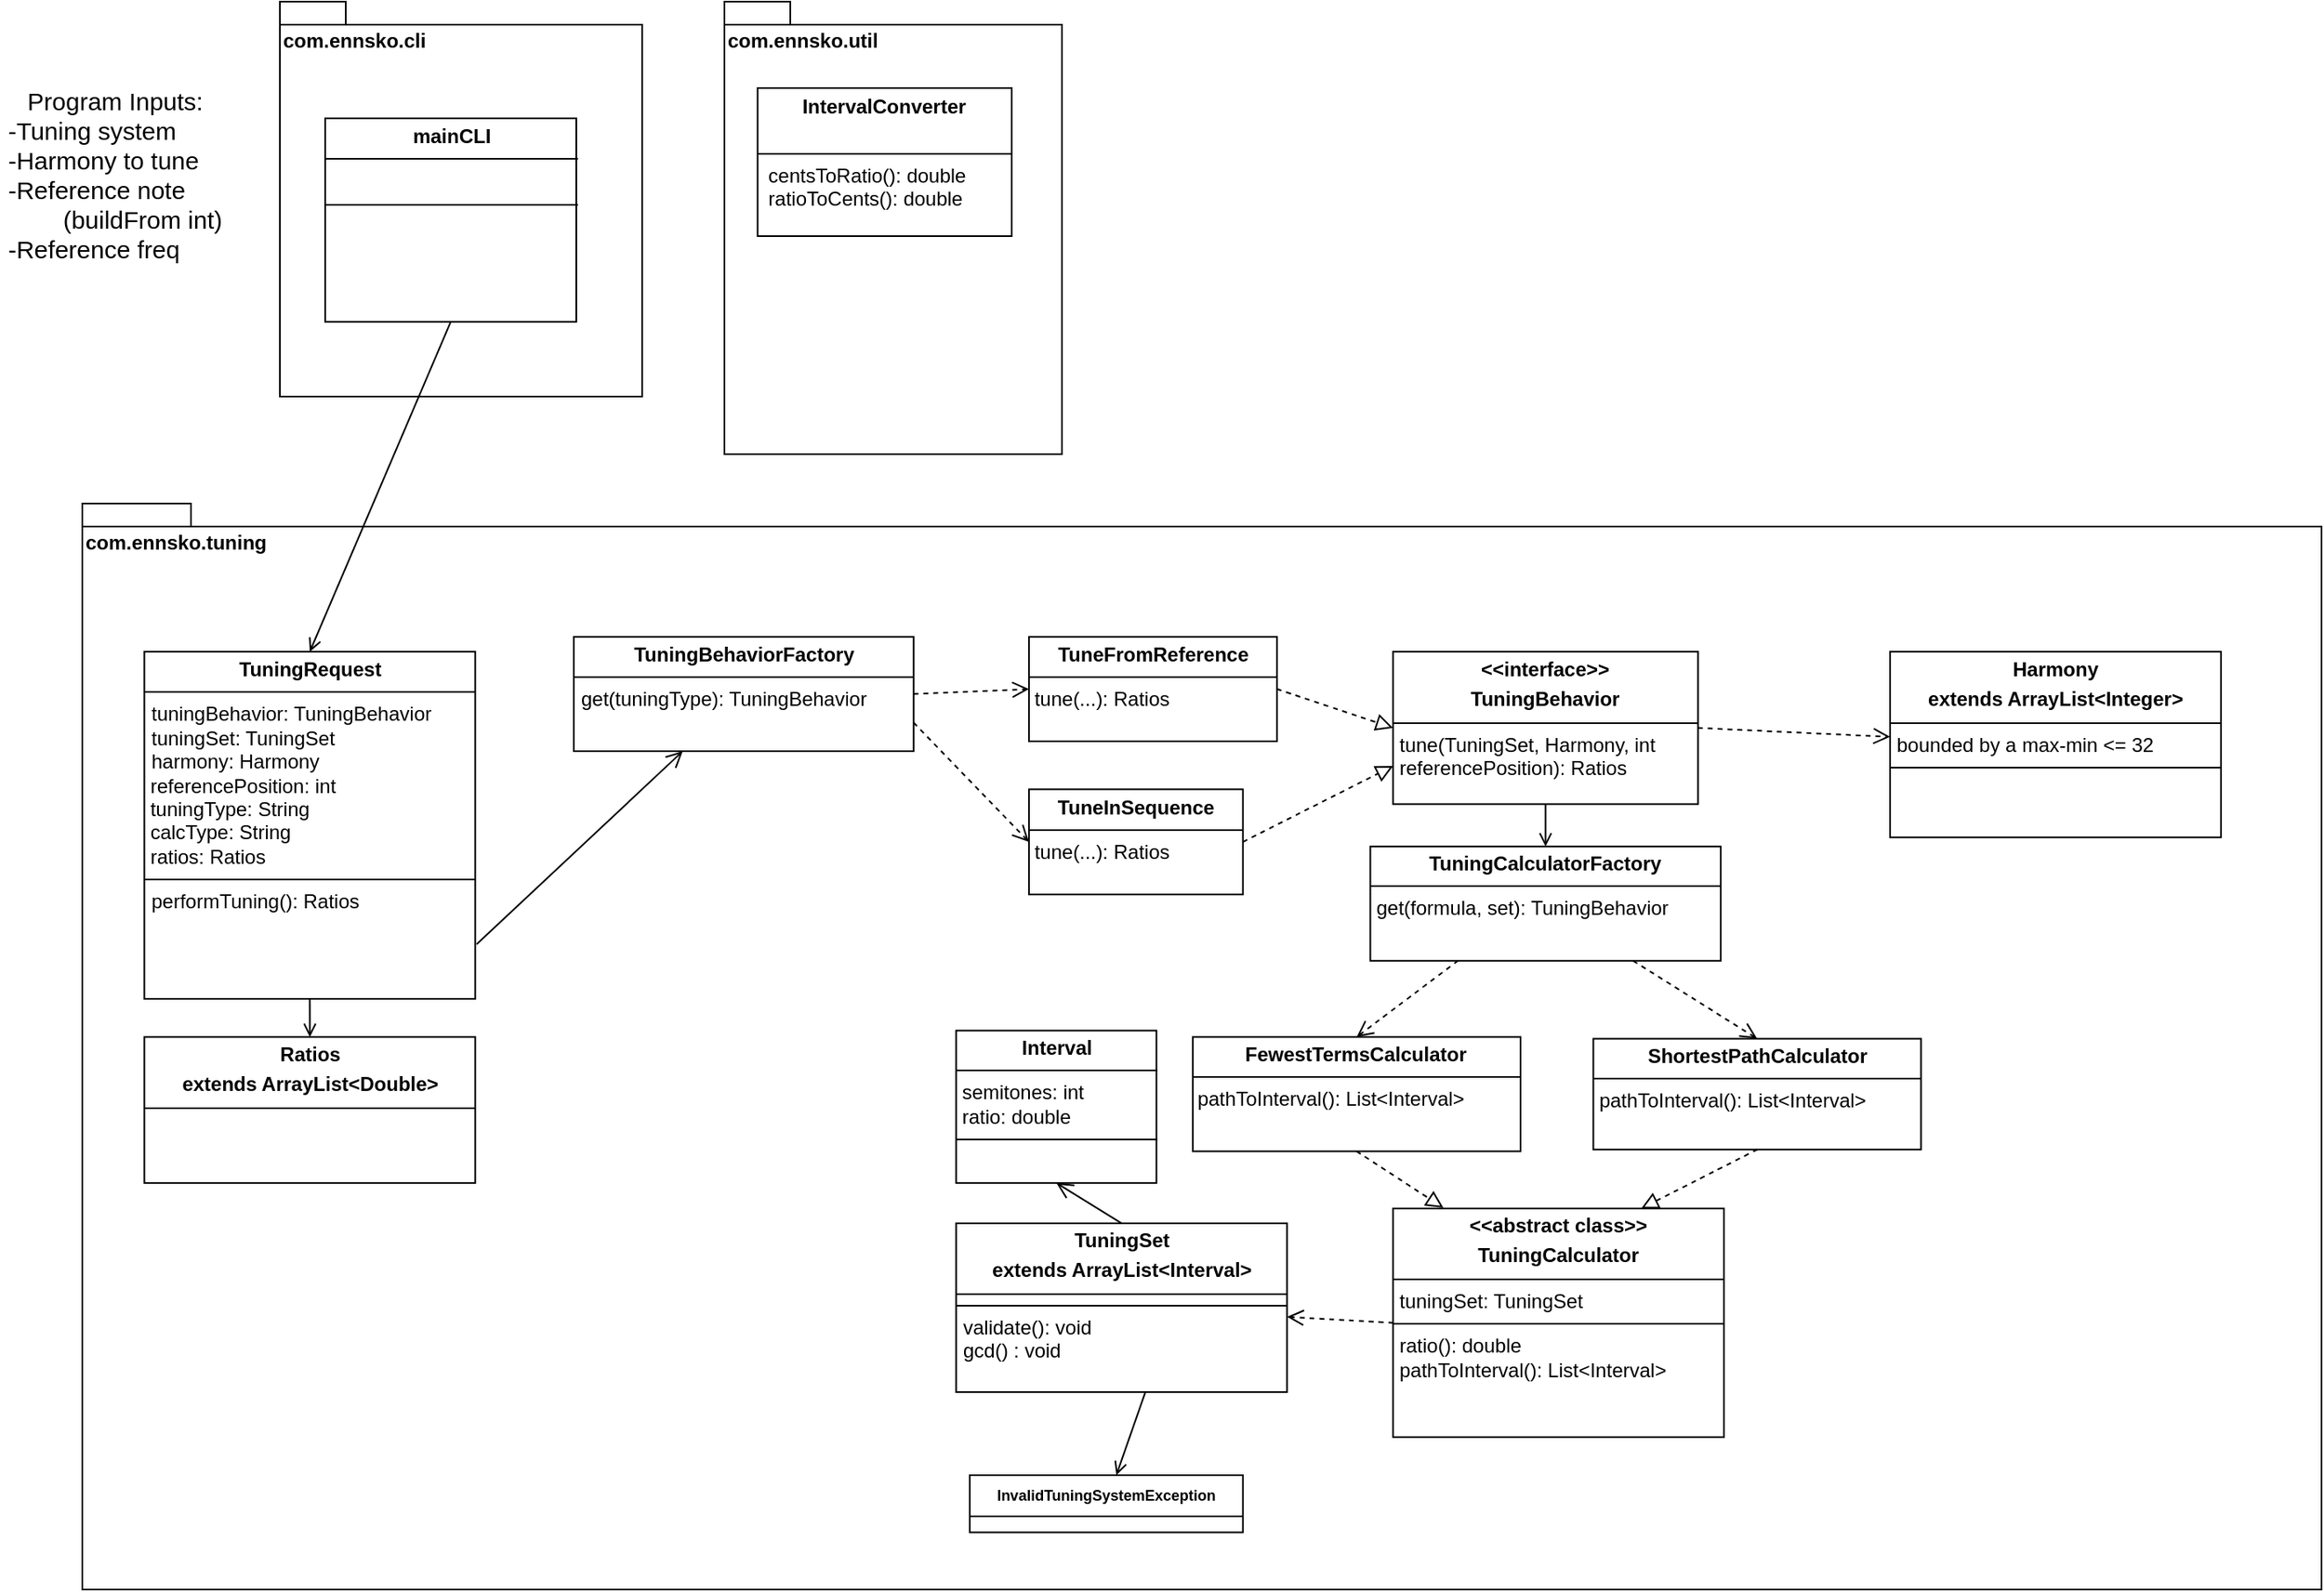 <mxfile version="27.0.6">
  <diagram name="Page-1" id="m6zdVyhh1jPFY_bV7L_A">
    <mxGraphModel dx="1898" dy="1318" grid="1" gridSize="10" guides="1" tooltips="1" connect="1" arrows="1" fold="1" page="1" pageScale="1" pageWidth="850" pageHeight="1100" math="0" shadow="0">
      <root>
        <mxCell id="0" />
        <mxCell id="1" parent="0" />
        <mxCell id="i_sO16ovLF-C5EtEJQXC-2" value="com.ennsko.cli" style="shape=folder;fontStyle=1;spacingTop=10;tabWidth=40;tabHeight=14;tabPosition=left;html=1;whiteSpace=wrap;verticalAlign=top;align=left;container=1;collapsible=0;" vertex="1" parent="1">
          <mxGeometry x="260" y="65" width="220" height="240" as="geometry">
            <mxRectangle x="25" y="40" width="160" height="40" as="alternateBounds" />
          </mxGeometry>
        </mxCell>
        <mxCell id="i_sO16ovLF-C5EtEJQXC-3" value="&lt;p style=&quot;margin:0px;margin-top:4px;text-align:center;&quot;&gt;&lt;b&gt;mainCLI&lt;/b&gt;&lt;/p&gt;&lt;hr size=&quot;1&quot; style=&quot;border-style:solid;&quot;&gt;&lt;p style=&quot;margin:0px;margin-left:4px;&quot;&gt;&lt;br&gt;&lt;/p&gt;&lt;hr size=&quot;1&quot; style=&quot;border-style:solid;&quot;&gt;&lt;p style=&quot;margin:0px;margin-left:4px;&quot;&gt;&lt;br&gt;&lt;/p&gt;" style="verticalAlign=top;align=left;overflow=fill;html=1;whiteSpace=wrap;" vertex="1" parent="i_sO16ovLF-C5EtEJQXC-2">
          <mxGeometry x="27.5" y="70.91" width="152.5" height="123.684" as="geometry" />
        </mxCell>
        <mxCell id="i_sO16ovLF-C5EtEJQXC-4" value="com.ennsko.tuning" style="shape=folder;fontStyle=1;spacingTop=10;tabWidth=40;tabHeight=14;tabPosition=left;html=1;whiteSpace=wrap;verticalAlign=top;align=left;container=1;recursiveResize=1;collapsible=0;" vertex="1" parent="1">
          <mxGeometry x="140" y="370" width="1360" height="660" as="geometry" />
        </mxCell>
        <mxCell id="i_sO16ovLF-C5EtEJQXC-5" value="&lt;p style=&quot;margin:0px;margin-top:4px;text-align:center;&quot;&gt;&lt;b&gt;Harmony&lt;/b&gt;&lt;/p&gt;&lt;p style=&quot;margin:0px;margin-top:4px;text-align:center;&quot;&gt;&lt;b&gt;extends ArrayList&amp;lt;Integer&amp;gt;&lt;/b&gt;&lt;/p&gt;&lt;hr size=&quot;1&quot; style=&quot;border-style:solid;&quot;&gt;&lt;p style=&quot;margin:0px;margin-left:4px;&quot;&gt;bounded by a max-min &amp;lt;= 32&lt;/p&gt;&lt;hr size=&quot;1&quot; style=&quot;border-style:solid;&quot;&gt;&lt;p style=&quot;margin:0px;margin-left:4px;&quot;&gt;&lt;br&gt;&lt;/p&gt;" style="verticalAlign=top;align=left;overflow=fill;html=1;whiteSpace=wrap;" vertex="1" parent="i_sO16ovLF-C5EtEJQXC-4">
          <mxGeometry x="1097.951" y="90.061" width="200.97" height="112.814" as="geometry" />
        </mxCell>
        <mxCell id="i_sO16ovLF-C5EtEJQXC-6" style="edgeStyle=none;shape=connector;rounded=0;orthogonalLoop=1;jettySize=auto;html=1;exitX=0.75;exitY=0;exitDx=0;exitDy=0;strokeColor=default;align=center;verticalAlign=middle;fontFamily=Helvetica;fontSize=11;fontColor=default;labelBackgroundColor=default;endArrow=open;endFill=0;" edge="1" parent="i_sO16ovLF-C5EtEJQXC-4" source="i_sO16ovLF-C5EtEJQXC-7" target="i_sO16ovLF-C5EtEJQXC-14">
          <mxGeometry relative="1" as="geometry" />
        </mxCell>
        <mxCell id="i_sO16ovLF-C5EtEJQXC-39" style="edgeStyle=none;curved=1;rounded=0;orthogonalLoop=1;jettySize=auto;html=1;exitX=0.5;exitY=0;exitDx=0;exitDy=0;entryX=0.5;entryY=1;entryDx=0;entryDy=0;fontSize=12;startSize=8;endSize=8;endArrow=open;endFill=0;" edge="1" parent="i_sO16ovLF-C5EtEJQXC-4" source="i_sO16ovLF-C5EtEJQXC-7" target="i_sO16ovLF-C5EtEJQXC-38">
          <mxGeometry relative="1" as="geometry" />
        </mxCell>
        <mxCell id="i_sO16ovLF-C5EtEJQXC-7" value="&lt;p style=&quot;margin:0px;margin-top:4px;text-align:center;&quot;&gt;&lt;b&gt;TuningSet&lt;/b&gt;&lt;/p&gt;&lt;p style=&quot;margin:0px;margin-top:4px;text-align:center;&quot;&gt;&lt;b&gt;extends ArrayList&amp;lt;Interval&amp;gt;&lt;/b&gt;&lt;/p&gt;&lt;hr size=&quot;1&quot; style=&quot;border-style:solid;&quot;&gt;&lt;hr size=&quot;1&quot; style=&quot;border-style:solid;&quot;&gt;&lt;p style=&quot;margin:0px;margin-left:4px;&quot;&gt;validate(): void&lt;/p&gt;&lt;p style=&quot;margin:0px;margin-left:4px;&quot;&gt;gcd() : void&lt;/p&gt;" style="verticalAlign=top;align=left;overflow=fill;html=1;whiteSpace=wrap;" vertex="1" parent="i_sO16ovLF-C5EtEJQXC-4">
          <mxGeometry x="530.73" y="437.43" width="200.97" height="102.57" as="geometry" />
        </mxCell>
        <mxCell id="i_sO16ovLF-C5EtEJQXC-8" style="edgeStyle=none;shape=connector;curved=1;rounded=0;orthogonalLoop=1;jettySize=auto;html=1;exitX=0;exitY=0.5;exitDx=0;exitDy=0;dashed=1;strokeColor=default;align=center;verticalAlign=middle;fontFamily=Helvetica;fontSize=12;fontColor=default;labelBackgroundColor=default;startSize=8;endArrow=open;endFill=0;endSize=8;" edge="1" parent="i_sO16ovLF-C5EtEJQXC-4" source="i_sO16ovLF-C5EtEJQXC-9" target="i_sO16ovLF-C5EtEJQXC-7">
          <mxGeometry relative="1" as="geometry" />
        </mxCell>
        <mxCell id="i_sO16ovLF-C5EtEJQXC-9" value="&lt;p style=&quot;margin:0px;margin-top:4px;text-align:center;&quot;&gt;&lt;b&gt;&amp;lt;&amp;lt;abstract class&amp;gt;&amp;gt;&lt;/b&gt;&lt;/p&gt;&lt;p style=&quot;margin:0px;margin-top:4px;text-align:center;&quot;&gt;&lt;b&gt;TuningCalculator&lt;/b&gt;&lt;/p&gt;&lt;hr size=&quot;1&quot; style=&quot;border-style:solid;&quot;&gt;&lt;p style=&quot;margin:0px;margin-left:4px;&quot;&gt;tuningSet: TuningSet&lt;/p&gt;&lt;hr size=&quot;1&quot; style=&quot;border-style:solid;&quot;&gt;&lt;p style=&quot;margin:0px;margin-left:4px;&quot;&gt;ratio(): double&lt;/p&gt;&lt;p style=&quot;margin:0px;margin-left:4px;&quot;&gt;pathToInterval(): List&amp;lt;Interval&amp;gt;&lt;/p&gt;" style="verticalAlign=top;align=left;overflow=fill;html=1;whiteSpace=wrap;" vertex="1" parent="i_sO16ovLF-C5EtEJQXC-4">
          <mxGeometry x="796.098" y="428.421" width="200.97" height="138.947" as="geometry" />
        </mxCell>
        <mxCell id="i_sO16ovLF-C5EtEJQXC-10" style="edgeStyle=orthogonalEdgeStyle;rounded=0;orthogonalLoop=1;jettySize=auto;html=1;exitX=0.5;exitY=1;exitDx=0;exitDy=0;endArrow=open;endFill=0;" edge="1" parent="i_sO16ovLF-C5EtEJQXC-4" source="i_sO16ovLF-C5EtEJQXC-12" target="i_sO16ovLF-C5EtEJQXC-13">
          <mxGeometry relative="1" as="geometry" />
        </mxCell>
        <mxCell id="i_sO16ovLF-C5EtEJQXC-11" style="edgeStyle=none;curved=1;rounded=0;orthogonalLoop=1;jettySize=auto;html=1;exitX=1.004;exitY=0.843;exitDx=0;exitDy=0;fontSize=12;startSize=8;endSize=8;endArrow=open;endFill=0;exitPerimeter=0;" edge="1" parent="i_sO16ovLF-C5EtEJQXC-4" source="i_sO16ovLF-C5EtEJQXC-12" target="i_sO16ovLF-C5EtEJQXC-20">
          <mxGeometry relative="1" as="geometry" />
        </mxCell>
        <mxCell id="i_sO16ovLF-C5EtEJQXC-12" value="&lt;p style=&quot;margin:0px;margin-top:4px;text-align:center;&quot;&gt;&lt;b&gt;TuningRequest&lt;/b&gt;&lt;/p&gt;&lt;hr size=&quot;1&quot; style=&quot;border-style:solid;&quot;&gt;&lt;p style=&quot;margin:0px;margin-left:4px;&quot;&gt;tuningBehavior: TuningBehavior&lt;/p&gt;&lt;p style=&quot;margin:0px;margin-left:4px;&quot;&gt;tuningSet: TuningSet&lt;/p&gt;&lt;p style=&quot;margin:0px;margin-left:4px;&quot;&gt;harmony: Harmony&lt;/p&gt;&lt;div&gt;&amp;nbsp;referencePosition: int&lt;/div&gt;&lt;div&gt;&amp;nbsp;tuningType: String&lt;/div&gt;&lt;div&gt;&amp;nbsp;calcType: String&lt;/div&gt;&lt;div&gt;&amp;nbsp;ratios: Ratios&lt;/div&gt;&lt;hr size=&quot;1&quot; style=&quot;border-style:solid;&quot;&gt;&lt;p style=&quot;margin:0px;margin-left:4px;&quot;&gt;performTuning(): Ratios&lt;/p&gt;" style="verticalAlign=top;align=left;overflow=fill;html=1;whiteSpace=wrap;" vertex="1" parent="i_sO16ovLF-C5EtEJQXC-4">
          <mxGeometry x="37.682" y="90.061" width="200.97" height="210.992" as="geometry" />
        </mxCell>
        <mxCell id="i_sO16ovLF-C5EtEJQXC-13" value="&lt;p style=&quot;margin:0px;margin-top:4px;text-align:center;&quot;&gt;&lt;b&gt;Ratios&lt;/b&gt;&lt;/p&gt;&lt;p style=&quot;margin:0px;margin-top:4px;text-align:center;&quot;&gt;&lt;b&gt;extends ArrayList&amp;lt;Double&amp;gt;&lt;/b&gt;&lt;/p&gt;&lt;hr size=&quot;1&quot; style=&quot;border-style:solid;&quot;&gt;&lt;br&gt;&amp;nbsp;" style="verticalAlign=top;align=left;overflow=fill;html=1;whiteSpace=wrap;" vertex="1" parent="i_sO16ovLF-C5EtEJQXC-4">
          <mxGeometry x="37.686" y="324.211" width="200.97" height="88.72" as="geometry" />
        </mxCell>
        <mxCell id="i_sO16ovLF-C5EtEJQXC-14" value="&lt;p style=&quot;margin:0px;margin-top:4px;text-align:center;&quot;&gt;&lt;font style=&quot;font-size: 9px;&quot;&gt;&lt;b&gt;InvalidTuningSystemException&lt;/b&gt;&lt;/font&gt;&lt;/p&gt;&lt;hr size=&quot;1&quot; style=&quot;border-style:solid;&quot;&gt;&lt;div style=&quot;height:2px;&quot;&gt;&lt;/div&gt;" style="verticalAlign=top;align=left;overflow=fill;html=1;whiteSpace=wrap;" vertex="1" parent="i_sO16ovLF-C5EtEJQXC-4">
          <mxGeometry x="539.024" y="590.526" width="165.854" height="34.737" as="geometry" />
        </mxCell>
        <mxCell id="i_sO16ovLF-C5EtEJQXC-15" style="shape=connector;rounded=0;orthogonalLoop=1;jettySize=auto;html=1;exitX=0.5;exitY=1;exitDx=0;exitDy=0;entryX=0.5;entryY=0;entryDx=0;entryDy=0;strokeColor=default;align=center;verticalAlign=middle;fontFamily=Helvetica;fontSize=11;fontColor=default;labelBackgroundColor=default;endArrow=open;endFill=0;" edge="1" parent="i_sO16ovLF-C5EtEJQXC-4" source="i_sO16ovLF-C5EtEJQXC-17" target="i_sO16ovLF-C5EtEJQXC-32">
          <mxGeometry relative="1" as="geometry" />
        </mxCell>
        <mxCell id="i_sO16ovLF-C5EtEJQXC-16" style="edgeStyle=none;shape=connector;curved=1;rounded=0;orthogonalLoop=1;jettySize=auto;html=1;exitX=1;exitY=0.5;exitDx=0;exitDy=0;dashed=1;strokeColor=default;align=center;verticalAlign=middle;fontFamily=Helvetica;fontSize=12;fontColor=default;labelBackgroundColor=default;startSize=8;endArrow=open;endFill=0;endSize=8;" edge="1" parent="i_sO16ovLF-C5EtEJQXC-4" source="i_sO16ovLF-C5EtEJQXC-17" target="i_sO16ovLF-C5EtEJQXC-5">
          <mxGeometry relative="1" as="geometry" />
        </mxCell>
        <mxCell id="i_sO16ovLF-C5EtEJQXC-17" value="&lt;p style=&quot;margin:0px;margin-top:4px;text-align:center;&quot;&gt;&lt;b&gt;&amp;lt;&amp;lt;interface&amp;gt;&amp;gt;&lt;/b&gt;&lt;/p&gt;&lt;p style=&quot;margin:0px;margin-top:4px;text-align:center;&quot;&gt;&lt;b&gt;TuningBehavior&lt;/b&gt;&lt;/p&gt;&lt;hr size=&quot;1&quot; style=&quot;border-style:solid;&quot;&gt;&lt;p style=&quot;margin:0px;margin-left:4px;&quot;&gt;tune(TuningSet, Harmony, int referencePosition): Ratios&lt;/p&gt;" style="verticalAlign=top;align=left;overflow=fill;html=1;whiteSpace=wrap;" vertex="1" parent="i_sO16ovLF-C5EtEJQXC-4">
          <mxGeometry x="796.098" y="90.061" width="185.203" height="92.632" as="geometry" />
        </mxCell>
        <mxCell id="i_sO16ovLF-C5EtEJQXC-18" style="edgeStyle=none;curved=1;rounded=0;orthogonalLoop=1;jettySize=auto;html=1;exitX=1;exitY=0.5;exitDx=0;exitDy=0;entryX=0;entryY=0.5;entryDx=0;entryDy=0;fontSize=12;startSize=8;endSize=8;dashed=1;endArrow=open;endFill=0;" edge="1" parent="i_sO16ovLF-C5EtEJQXC-4" source="i_sO16ovLF-C5EtEJQXC-20" target="i_sO16ovLF-C5EtEJQXC-24">
          <mxGeometry relative="1" as="geometry" />
        </mxCell>
        <mxCell id="i_sO16ovLF-C5EtEJQXC-19" style="edgeStyle=none;curved=1;rounded=0;orthogonalLoop=1;jettySize=auto;html=1;exitX=1;exitY=0.75;exitDx=0;exitDy=0;entryX=0;entryY=0.5;entryDx=0;entryDy=0;fontSize=12;startSize=8;endSize=8;endArrow=open;endFill=0;dashed=1;" edge="1" parent="i_sO16ovLF-C5EtEJQXC-4" source="i_sO16ovLF-C5EtEJQXC-20" target="i_sO16ovLF-C5EtEJQXC-22">
          <mxGeometry relative="1" as="geometry" />
        </mxCell>
        <mxCell id="i_sO16ovLF-C5EtEJQXC-20" value="&lt;p style=&quot;margin:0px;margin-top:4px;text-align:center;&quot;&gt;&lt;b&gt;TuningBehaviorFactory&lt;/b&gt;&lt;/p&gt;&lt;hr size=&quot;1&quot; style=&quot;border-style:solid;&quot;&gt;&lt;p style=&quot;margin:0px;margin-left:4px;&quot;&gt;get(tuningType): TuningBehavior&lt;/p&gt;" style="verticalAlign=top;align=left;overflow=fill;html=1;whiteSpace=wrap;" vertex="1" parent="i_sO16ovLF-C5EtEJQXC-4">
          <mxGeometry x="298.537" y="81.053" width="206.344" height="69.474" as="geometry" />
        </mxCell>
        <mxCell id="i_sO16ovLF-C5EtEJQXC-21" style="edgeStyle=none;curved=1;rounded=0;orthogonalLoop=1;jettySize=auto;html=1;exitX=1;exitY=0.5;exitDx=0;exitDy=0;fontSize=12;startSize=8;endSize=8;dashed=1;endArrow=block;endFill=0;entryX=0;entryY=0.75;entryDx=0;entryDy=0;" edge="1" parent="i_sO16ovLF-C5EtEJQXC-4" source="i_sO16ovLF-C5EtEJQXC-22" target="i_sO16ovLF-C5EtEJQXC-17">
          <mxGeometry relative="1" as="geometry">
            <mxPoint x="1185.854" y="335.789" as="targetPoint" />
          </mxGeometry>
        </mxCell>
        <mxCell id="i_sO16ovLF-C5EtEJQXC-22" value="&lt;p style=&quot;margin:0px;margin-top:4px;text-align:center;&quot;&gt;&lt;b&gt;TuneInSequence&lt;/b&gt;&lt;/p&gt;&lt;hr size=&quot;1&quot; style=&quot;border-style:solid;&quot;&gt;&amp;nbsp;tune(...): Ratios" style="verticalAlign=top;align=left;overflow=fill;html=1;whiteSpace=wrap;" vertex="1" parent="i_sO16ovLF-C5EtEJQXC-4">
          <mxGeometry x="574.959" y="173.684" width="129.919" height="63.916" as="geometry" />
        </mxCell>
        <mxCell id="i_sO16ovLF-C5EtEJQXC-23" style="edgeStyle=none;curved=1;rounded=0;orthogonalLoop=1;jettySize=auto;html=1;exitX=1;exitY=0.5;exitDx=0;exitDy=0;entryX=0;entryY=0.5;entryDx=0;entryDy=0;fontSize=12;startSize=8;endSize=8;dashed=1;endArrow=block;endFill=0;" edge="1" parent="i_sO16ovLF-C5EtEJQXC-4" source="i_sO16ovLF-C5EtEJQXC-24" target="i_sO16ovLF-C5EtEJQXC-17">
          <mxGeometry relative="1" as="geometry" />
        </mxCell>
        <mxCell id="i_sO16ovLF-C5EtEJQXC-24" value="&lt;p style=&quot;margin:0px;margin-top:4px;text-align:center;&quot;&gt;&lt;b&gt;TuneFromReference&lt;/b&gt;&lt;/p&gt;&lt;hr size=&quot;1&quot; style=&quot;border-style:solid;&quot;&gt;&amp;nbsp;tune(...): Ratios" style="verticalAlign=top;align=left;overflow=fill;html=1;whiteSpace=wrap;" vertex="1" parent="i_sO16ovLF-C5EtEJQXC-4">
          <mxGeometry x="574.959" y="81.053" width="150.65" height="63.441" as="geometry" />
        </mxCell>
        <mxCell id="i_sO16ovLF-C5EtEJQXC-25" style="edgeStyle=none;curved=1;rounded=0;orthogonalLoop=1;jettySize=auto;html=1;exitX=1;exitY=0.5;exitDx=0;exitDy=0;fontSize=12;startSize=8;endSize=8;" edge="1" parent="i_sO16ovLF-C5EtEJQXC-4" source="i_sO16ovLF-C5EtEJQXC-24" target="i_sO16ovLF-C5EtEJQXC-24">
          <mxGeometry relative="1" as="geometry" />
        </mxCell>
        <mxCell id="i_sO16ovLF-C5EtEJQXC-26" style="edgeStyle=none;shape=connector;curved=1;rounded=0;orthogonalLoop=1;jettySize=auto;html=1;exitX=0.5;exitY=1;exitDx=0;exitDy=0;entryX=0.152;entryY=-0.003;entryDx=0;entryDy=0;dashed=1;strokeColor=default;align=center;verticalAlign=middle;fontFamily=Helvetica;fontSize=12;fontColor=default;labelBackgroundColor=default;startSize=8;endArrow=block;endFill=0;endSize=8;entryPerimeter=0;" edge="1" parent="i_sO16ovLF-C5EtEJQXC-4" source="i_sO16ovLF-C5EtEJQXC-27" target="i_sO16ovLF-C5EtEJQXC-9">
          <mxGeometry relative="1" as="geometry" />
        </mxCell>
        <mxCell id="i_sO16ovLF-C5EtEJQXC-27" value="&lt;p style=&quot;margin:0px;margin-top:4px;text-align:center;&quot;&gt;&lt;b&gt;FewestTermsCalculator&lt;/b&gt;&lt;/p&gt;&lt;hr size=&quot;1&quot; style=&quot;border-style:solid;&quot;&gt;&amp;nbsp;pathToInterval(): List&amp;lt;Interval&amp;gt;" style="verticalAlign=top;align=left;overflow=fill;html=1;whiteSpace=wrap;" vertex="1" parent="i_sO16ovLF-C5EtEJQXC-4">
          <mxGeometry x="674.472" y="324.211" width="199.024" height="69.474" as="geometry" />
        </mxCell>
        <mxCell id="i_sO16ovLF-C5EtEJQXC-28" value="&lt;p style=&quot;margin:0px;margin-top:4px;text-align:center;&quot;&gt;&lt;b&gt;ShortestPathCalculator&lt;/b&gt;&lt;/p&gt;&lt;hr size=&quot;1&quot; style=&quot;border-style:solid;&quot;&gt;&amp;nbsp;pathToInterval(): List&amp;lt;Interval&amp;gt;" style="verticalAlign=top;align=left;overflow=fill;html=1;whiteSpace=wrap;" vertex="1" parent="i_sO16ovLF-C5EtEJQXC-4">
          <mxGeometry x="917.724" y="325.264" width="199.024" height="67.355" as="geometry" />
        </mxCell>
        <mxCell id="i_sO16ovLF-C5EtEJQXC-29" style="edgeStyle=none;shape=connector;curved=1;rounded=0;orthogonalLoop=1;jettySize=auto;html=1;exitX=0.5;exitY=1;exitDx=0;exitDy=0;dashed=1;strokeColor=default;align=center;verticalAlign=middle;fontFamily=Helvetica;fontSize=12;fontColor=default;labelBackgroundColor=default;startSize=8;endArrow=block;endFill=0;endSize=8;entryX=0.75;entryY=0;entryDx=0;entryDy=0;" edge="1" parent="i_sO16ovLF-C5EtEJQXC-4" source="i_sO16ovLF-C5EtEJQXC-28" target="i_sO16ovLF-C5EtEJQXC-9">
          <mxGeometry relative="1" as="geometry" />
        </mxCell>
        <mxCell id="i_sO16ovLF-C5EtEJQXC-30" style="edgeStyle=none;shape=connector;curved=1;rounded=0;orthogonalLoop=1;jettySize=auto;html=1;exitX=0.25;exitY=1;exitDx=0;exitDy=0;entryX=0.5;entryY=0;entryDx=0;entryDy=0;dashed=1;strokeColor=default;align=center;verticalAlign=middle;fontFamily=Helvetica;fontSize=12;fontColor=default;labelBackgroundColor=default;startSize=8;endArrow=open;endFill=0;endSize=8;" edge="1" parent="i_sO16ovLF-C5EtEJQXC-4" source="i_sO16ovLF-C5EtEJQXC-32" target="i_sO16ovLF-C5EtEJQXC-27">
          <mxGeometry relative="1" as="geometry" />
        </mxCell>
        <mxCell id="i_sO16ovLF-C5EtEJQXC-31" style="edgeStyle=none;shape=connector;curved=1;rounded=0;orthogonalLoop=1;jettySize=auto;html=1;exitX=0.75;exitY=1;exitDx=0;exitDy=0;entryX=0.5;entryY=0;entryDx=0;entryDy=0;dashed=1;strokeColor=default;align=center;verticalAlign=middle;fontFamily=Helvetica;fontSize=12;fontColor=default;labelBackgroundColor=default;startSize=8;endArrow=open;endFill=0;endSize=8;" edge="1" parent="i_sO16ovLF-C5EtEJQXC-4" source="i_sO16ovLF-C5EtEJQXC-32" target="i_sO16ovLF-C5EtEJQXC-28">
          <mxGeometry relative="1" as="geometry" />
        </mxCell>
        <mxCell id="i_sO16ovLF-C5EtEJQXC-32" value="&lt;p style=&quot;margin:0px;margin-top:4px;text-align:center;&quot;&gt;&lt;b&gt;TuningCalculatorFactory&lt;/b&gt;&lt;/p&gt;&lt;hr size=&quot;1&quot; style=&quot;border-style:solid;&quot;&gt;&lt;p style=&quot;margin:0px;margin-left:4px;&quot;&gt;get(formula, set): TuningBehavior&lt;/p&gt;" style="verticalAlign=top;align=left;overflow=fill;html=1;whiteSpace=wrap;" vertex="1" parent="i_sO16ovLF-C5EtEJQXC-4">
          <mxGeometry x="782.276" y="208.421" width="212.846" height="69.474" as="geometry" />
        </mxCell>
        <mxCell id="i_sO16ovLF-C5EtEJQXC-38" value="&lt;p style=&quot;margin:0px;margin-top:4px;text-align:center;&quot;&gt;&lt;b&gt;Interval&lt;/b&gt;&lt;/p&gt;&lt;hr size=&quot;1&quot; style=&quot;border-style:solid;&quot;&gt;&lt;div&gt;&amp;nbsp;semitones: int&lt;/div&gt;&lt;div&gt;&amp;nbsp;ratio: double&lt;/div&gt;&lt;hr size=&quot;1&quot; style=&quot;border-style:solid;&quot;&gt;&lt;p style=&quot;margin:0px;margin-left:4px;&quot;&gt;&lt;br&gt;&lt;/p&gt;" style="verticalAlign=top;align=left;overflow=fill;html=1;whiteSpace=wrap;" vertex="1" parent="i_sO16ovLF-C5EtEJQXC-4">
          <mxGeometry x="530.732" y="320.297" width="121.626" height="92.632" as="geometry" />
        </mxCell>
        <mxCell id="i_sO16ovLF-C5EtEJQXC-33" value="com.ennsko.util" style="shape=folder;fontStyle=1;spacingTop=10;tabWidth=40;tabHeight=14;tabPosition=left;html=1;whiteSpace=wrap;verticalAlign=top;align=left;container=1;collapsible=0;" vertex="1" parent="1">
          <mxGeometry x="530" y="65" width="205" height="275" as="geometry" />
        </mxCell>
        <mxCell id="i_sO16ovLF-C5EtEJQXC-34" value="&lt;p style=&quot;margin:0px;margin-top:4px;text-align:center;&quot;&gt;&lt;b&gt;IntervalConverter&lt;/b&gt;&lt;/p&gt;&lt;br&gt;&lt;hr size=&quot;1&quot; style=&quot;border-style:solid;&quot;&gt;&lt;div&gt;&amp;nbsp; centsToRatio(): double&lt;/div&gt;&lt;div&gt;&amp;nbsp; ratioToCents(): double&lt;/div&gt;" style="verticalAlign=top;align=left;overflow=fill;html=1;whiteSpace=wrap;" vertex="1" parent="i_sO16ovLF-C5EtEJQXC-33">
          <mxGeometry x="20.16" y="52.5" width="154.308" height="90" as="geometry" />
        </mxCell>
        <mxCell id="i_sO16ovLF-C5EtEJQXC-36" style="edgeStyle=none;shape=connector;rounded=0;orthogonalLoop=1;jettySize=auto;html=1;exitX=0.5;exitY=1;exitDx=0;exitDy=0;entryX=0.5;entryY=0;entryDx=0;entryDy=0;strokeColor=default;align=center;verticalAlign=middle;fontFamily=Helvetica;fontSize=11;fontColor=default;labelBackgroundColor=default;endArrow=open;endFill=0;" edge="1" parent="1" source="i_sO16ovLF-C5EtEJQXC-3" target="i_sO16ovLF-C5EtEJQXC-12">
          <mxGeometry relative="1" as="geometry" />
        </mxCell>
        <mxCell id="i_sO16ovLF-C5EtEJQXC-37" value="&lt;div&gt;&lt;font style=&quot;font-size: 15px;&quot;&gt;Program Inputs:&lt;/font&gt;&lt;/div&gt;&lt;div align=&quot;left&quot;&gt;&lt;font style=&quot;font-size: 15px;&quot;&gt;-Tuning system&lt;/font&gt;&lt;/div&gt;&lt;div align=&quot;left&quot;&gt;&lt;font style=&quot;font-size: 15px;&quot;&gt;-Harmony to tune&lt;/font&gt;&lt;/div&gt;&lt;div align=&quot;left&quot;&gt;&lt;font style=&quot;font-size: 15px;&quot;&gt;-Reference note&lt;/font&gt;&lt;/div&gt;&lt;div align=&quot;left&quot;&gt;&lt;font style=&quot;font-size: 15px;&quot;&gt;&lt;span style=&quot;white-space: pre;&quot;&gt;&#x9;&lt;/span&gt;(buildFrom int)&lt;/font&gt;&lt;/div&gt;&lt;div align=&quot;left&quot;&gt;&lt;font style=&quot;font-size: 15px;&quot;&gt;-Reference freq&lt;/font&gt;&lt;/div&gt;" style="text;html=1;align=center;verticalAlign=middle;whiteSpace=wrap;rounded=0;fontFamily=Helvetica;fontSize=11;fontColor=default;labelBackgroundColor=default;" vertex="1" parent="1">
          <mxGeometry x="90" y="110" width="140" height="120" as="geometry" />
        </mxCell>
      </root>
    </mxGraphModel>
  </diagram>
</mxfile>
